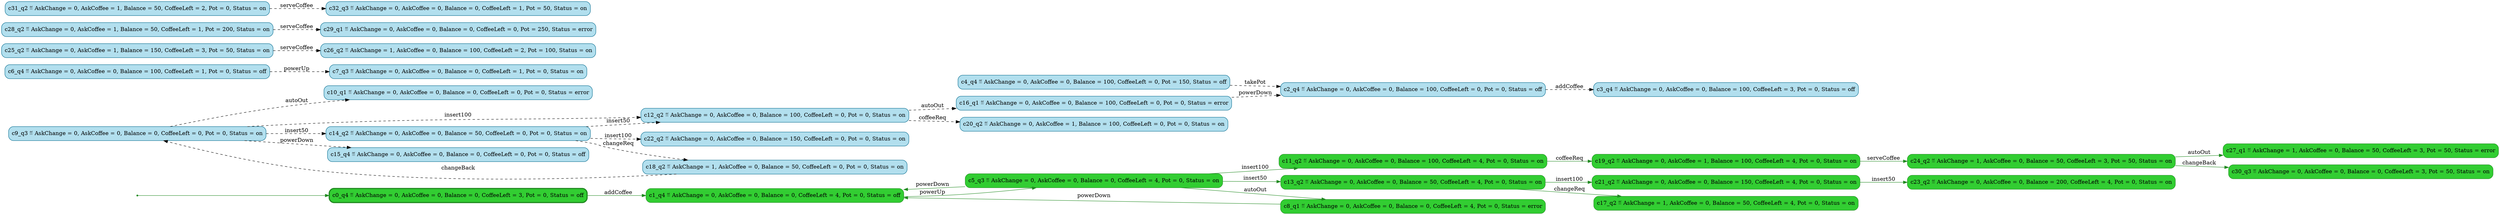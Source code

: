 digraph g {

	rankdir="LR"

	__invisible__[shape="point", color="forestgreen"]
	c0_q4[label="c0_q4 ≝ AskChange = 0, AskCoffee = 0, Balance = 0, CoffeeLeft = 3, Pot = 0, Status = off", shape="box", style="rounded, filled", color="forestgreen", fillcolor="limegreen", penwidth=3] // Initial
	c1_q4[label="c1_q4 ≝ AskChange = 0, AskCoffee = 0, Balance = 0, CoffeeLeft = 4, Pot = 0, Status = off", shape="box", style="rounded, filled", color="forestgreen", fillcolor="limegreen"]
	c5_q3[label="c5_q3 ≝ AskChange = 0, AskCoffee = 0, Balance = 0, CoffeeLeft = 4, Pot = 0, Status = on", shape="box", style="rounded, filled", color="forestgreen", fillcolor="limegreen"]
	c8_q1[label="c8_q1 ≝ AskChange = 0, AskCoffee = 0, Balance = 0, CoffeeLeft = 4, Pot = 0, Status = error", shape="box", style="rounded, filled", color="forestgreen", fillcolor="limegreen"]
	c11_q2[label="c11_q2 ≝ AskChange = 0, AskCoffee = 0, Balance = 100, CoffeeLeft = 4, Pot = 0, Status = on", shape="box", style="rounded, filled", color="forestgreen", fillcolor="limegreen"]
	c19_q2[label="c19_q2 ≝ AskChange = 0, AskCoffee = 1, Balance = 100, CoffeeLeft = 4, Pot = 0, Status = on", shape="box", style="rounded, filled", color="forestgreen", fillcolor="limegreen"]
	c24_q2[label="c24_q2 ≝ AskChange = 1, AskCoffee = 0, Balance = 50, CoffeeLeft = 3, Pot = 50, Status = on", shape="box", style="rounded, filled", color="forestgreen", fillcolor="limegreen"]
	c27_q1[label="c27_q1 ≝ AskChange = 1, AskCoffee = 0, Balance = 50, CoffeeLeft = 3, Pot = 50, Status = error", shape="box", style="rounded, filled", color="forestgreen", fillcolor="limegreen"]
	c30_q3[label="c30_q3 ≝ AskChange = 0, AskCoffee = 0, Balance = 0, CoffeeLeft = 3, Pot = 50, Status = on", shape="box", style="rounded, filled", color="forestgreen", fillcolor="limegreen"]
	c13_q2[label="c13_q2 ≝ AskChange = 0, AskCoffee = 0, Balance = 50, CoffeeLeft = 4, Pot = 0, Status = on", shape="box", style="rounded, filled", color="forestgreen", fillcolor="limegreen"]
	c17_q2[label="c17_q2 ≝ AskChange = 1, AskCoffee = 0, Balance = 50, CoffeeLeft = 4, Pot = 0, Status = on", shape="box", style="rounded, filled", color="forestgreen", fillcolor="limegreen"]
	c21_q2[label="c21_q2 ≝ AskChange = 0, AskCoffee = 0, Balance = 150, CoffeeLeft = 4, Pot = 0, Status = on", shape="box", style="rounded, filled", color="forestgreen", fillcolor="limegreen"]
	c23_q2[label="c23_q2 ≝ AskChange = 0, AskCoffee = 0, Balance = 200, CoffeeLeft = 4, Pot = 0, Status = on", shape="box", style="rounded, filled", color="forestgreen", fillcolor="limegreen"]
	c2_q4[label="c2_q4 ≝ AskChange = 0, AskCoffee = 0, Balance = 100, CoffeeLeft = 0, Pot = 0, Status = off", shape="box", style="rounded, filled", color="deepskyblue4", fillcolor="lightblue2"]
	c3_q4[label="c3_q4 ≝ AskChange = 0, AskCoffee = 0, Balance = 100, CoffeeLeft = 3, Pot = 0, Status = off", shape="box", style="rounded, filled", color="deepskyblue4", fillcolor="lightblue2"]
	c4_q4[label="c4_q4 ≝ AskChange = 0, AskCoffee = 0, Balance = 100, CoffeeLeft = 0, Pot = 150, Status = off", shape="box", style="rounded, filled", color="deepskyblue4", fillcolor="lightblue2"]
	c6_q4[label="c6_q4 ≝ AskChange = 0, AskCoffee = 0, Balance = 100, CoffeeLeft = 1, Pot = 0, Status = off", shape="box", style="rounded, filled", color="deepskyblue4", fillcolor="lightblue2"]
	c7_q3[label="c7_q3 ≝ AskChange = 0, AskCoffee = 0, Balance = 0, CoffeeLeft = 1, Pot = 0, Status = on", shape="box", style="rounded, filled", color="deepskyblue4", fillcolor="lightblue2"]
	c9_q3[label="c9_q3 ≝ AskChange = 0, AskCoffee = 0, Balance = 0, CoffeeLeft = 0, Pot = 0, Status = on", shape="box", style="rounded, filled", color="deepskyblue4", fillcolor="lightblue2"]
	c10_q1[label="c10_q1 ≝ AskChange = 0, AskCoffee = 0, Balance = 0, CoffeeLeft = 0, Pot = 0, Status = error", shape="box", style="rounded, filled", color="deepskyblue4", fillcolor="lightblue2"]
	c12_q2[label="c12_q2 ≝ AskChange = 0, AskCoffee = 0, Balance = 100, CoffeeLeft = 0, Pot = 0, Status = on", shape="box", style="rounded, filled", color="deepskyblue4", fillcolor="lightblue2"]
	c14_q2[label="c14_q2 ≝ AskChange = 0, AskCoffee = 0, Balance = 50, CoffeeLeft = 0, Pot = 0, Status = on", shape="box", style="rounded, filled", color="deepskyblue4", fillcolor="lightblue2"]
	c15_q4[label="c15_q4 ≝ AskChange = 0, AskCoffee = 0, Balance = 0, CoffeeLeft = 0, Pot = 0, Status = off", shape="box", style="rounded, filled", color="deepskyblue4", fillcolor="lightblue2"]
	c16_q1[label="c16_q1 ≝ AskChange = 0, AskCoffee = 0, Balance = 100, CoffeeLeft = 0, Pot = 0, Status = error", shape="box", style="rounded, filled", color="deepskyblue4", fillcolor="lightblue2"]
	c18_q2[label="c18_q2 ≝ AskChange = 1, AskCoffee = 0, Balance = 50, CoffeeLeft = 0, Pot = 0, Status = on", shape="box", style="rounded, filled", color="deepskyblue4", fillcolor="lightblue2"]
	c20_q2[label="c20_q2 ≝ AskChange = 0, AskCoffee = 1, Balance = 100, CoffeeLeft = 0, Pot = 0, Status = on", shape="box", style="rounded, filled", color="deepskyblue4", fillcolor="lightblue2"]
	c22_q2[label="c22_q2 ≝ AskChange = 0, AskCoffee = 0, Balance = 150, CoffeeLeft = 0, Pot = 0, Status = on", shape="box", style="rounded, filled", color="deepskyblue4", fillcolor="lightblue2"]
	c25_q2[label="c25_q2 ≝ AskChange = 0, AskCoffee = 1, Balance = 150, CoffeeLeft = 3, Pot = 50, Status = on", shape="box", style="rounded, filled", color="deepskyblue4", fillcolor="lightblue2"]
	c26_q2[label="c26_q2 ≝ AskChange = 1, AskCoffee = 0, Balance = 100, CoffeeLeft = 2, Pot = 100, Status = on", shape="box", style="rounded, filled", color="deepskyblue4", fillcolor="lightblue2"]
	c28_q2[label="c28_q2 ≝ AskChange = 0, AskCoffee = 1, Balance = 50, CoffeeLeft = 1, Pot = 200, Status = on", shape="box", style="rounded, filled", color="deepskyblue4", fillcolor="lightblue2"]
	c29_q1[label="c29_q1 ≝ AskChange = 0, AskCoffee = 0, Balance = 0, CoffeeLeft = 0, Pot = 250, Status = error", shape="box", style="rounded, filled", color="deepskyblue4", fillcolor="lightblue2"]
	c31_q2[label="c31_q2 ≝ AskChange = 0, AskCoffee = 1, Balance = 50, CoffeeLeft = 2, Pot = 0, Status = on", shape="box", style="rounded, filled", color="deepskyblue4", fillcolor="lightblue2"]
	c32_q3[label="c32_q3 ≝ AskChange = 0, AskCoffee = 0, Balance = 0, CoffeeLeft = 1, Pot = 50, Status = on", shape="box", style="rounded, filled", color="deepskyblue4", fillcolor="lightblue2"]

	__invisible__ -> c0_q4[color="forestgreen"]
	c0_q4 -> c1_q4[label="addCoffee", color="forestgreen"]
	c1_q4 -> c5_q3[label="powerUp", color="forestgreen"]
	c5_q3 -> c8_q1[label="autoOut", color="forestgreen"]
	c8_q1 -> c1_q4[label="powerDown", color="forestgreen"]
	c5_q3 -> c11_q2[label="insert100", color="forestgreen"]
	c11_q2 -> c19_q2[label="coffeeReq", color="forestgreen"]
	c19_q2 -> c24_q2[label="serveCoffee", color="forestgreen"]
	c24_q2 -> c27_q1[label="autoOut", color="forestgreen"]
	c24_q2 -> c30_q3[label="changeBack", color="forestgreen"]
	c5_q3 -> c13_q2[label="insert50", color="forestgreen"]
	c13_q2 -> c17_q2[label="changeReq", color="forestgreen"]
	c13_q2 -> c21_q2[label="insert100", color="forestgreen"]
	c21_q2 -> c23_q2[label="insert50", color="forestgreen"]
	c5_q3 -> c1_q4[label="powerDown", color="forestgreen"]
	c2_q4 -> c3_q4[label="addCoffee", color="black", style="dashed"]
	c4_q4 -> c2_q4[label="takePot", color="black", style="dashed"]
	c6_q4 -> c7_q3[label="powerUp", color="black", style="dashed"]
	c9_q3 -> c10_q1[label="autoOut", color="black", style="dashed"]
	c9_q3 -> c12_q2[label="insert100", color="black", style="dashed"]
	c9_q3 -> c14_q2[label="insert50", color="black", style="dashed"]
	c9_q3 -> c15_q4[label="powerDown", color="black", style="dashed"]
	c16_q1 -> c2_q4[label="powerDown", color="black", style="dashed"]
	c14_q2 -> c18_q2[label="changeReq", color="black", style="dashed"]
	c12_q2 -> c20_q2[label="coffeeReq", color="black", style="dashed"]
	c14_q2 -> c22_q2[label="insert100", color="black", style="dashed"]
	c14_q2 -> c12_q2[label="insert50", color="black", style="dashed"]
	c25_q2 -> c26_q2[label="serveCoffee", color="black", style="dashed"]
	c12_q2 -> c16_q1[label="autoOut", color="black", style="dashed"]
	c28_q2 -> c29_q1[label="serveCoffee", color="black", style="dashed"]
	c18_q2 -> c9_q3[label="changeBack", color="black", style="dashed"]
	c31_q2 -> c32_q3[label="serveCoffee", color="black", style="dashed"]

}
